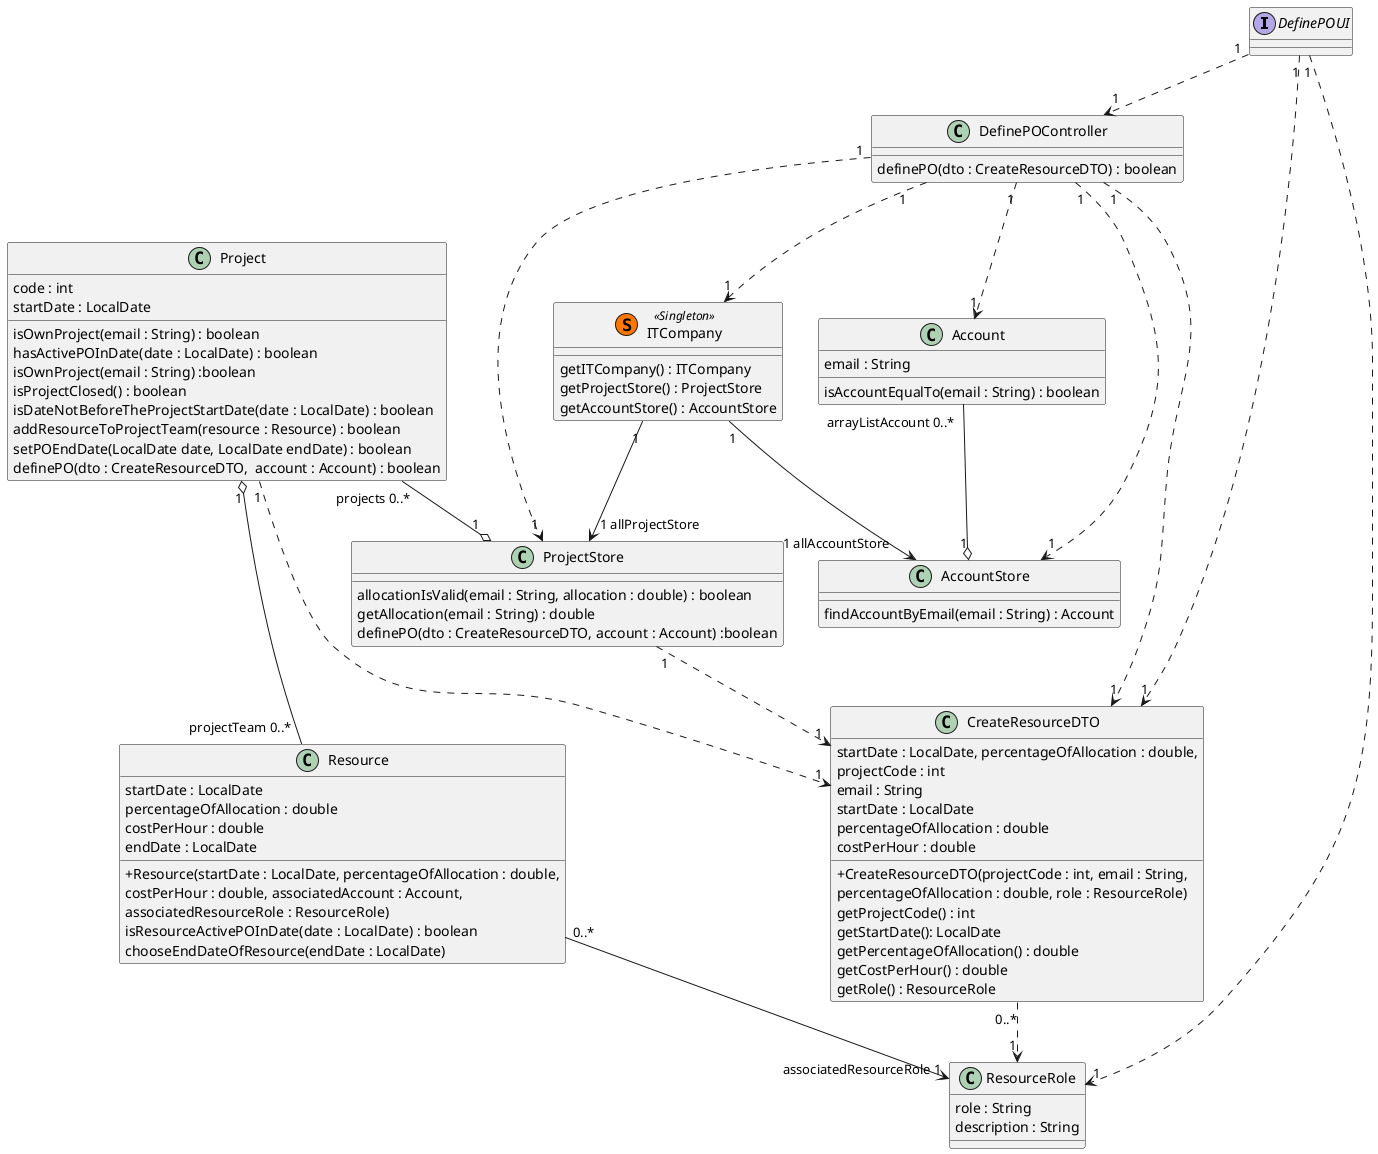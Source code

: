 @startuml
'https://plantuml.com/class-diagram
skinparam classAttributeIconSize 0

interface "DefinePOUI" as ui
class "DefinePOController" as ctrl {
definePO(dto : CreateResourceDTO) : boolean
}
class itc as "ITCompany" << (S,#FF7700) Singleton >>{
getITCompany() : ITCompany
getProjectStore() : ProjectStore
getAccountStore() : AccountStore
}
class "ProjectStore" as pstr{
allocationIsValid(email : String, allocation : double) : boolean
getAllocation(email : String) : double
definePO(dto : CreateResourceDTO, account : Account) :boolean

}
class "Project" as proj{
 code : int
 startDate : LocalDate


isOwnProject(email : String) : boolean
hasActivePOInDate(date : LocalDate) : boolean
isOwnProject(email : String) :boolean
isProjectClosed() : boolean
isDateNotBeforeTheProjectStartDate(date : LocalDate) : boolean
addResourceToProjectTeam(resource : Resource) : boolean
setPOEndDate(LocalDate date, LocalDate endDate) : boolean
definePO(dto : CreateResourceDTO,  account : Account) : boolean
}
class "AccountStore" as accstr{
findAccountByEmail(email : String) : Account
}
class "Account" as acc{
email : String

isAccountEqualTo(email : String) : boolean
}
class "Resource" as rsrc{
 startDate : LocalDate
 percentageOfAllocation : double
 costPerHour : double
endDate : LocalDate
+ Resource(startDate : LocalDate, percentageOfAllocation : double,
costPerHour : double, associatedAccount : Account, \nassociatedResourceRole : ResourceRole)
isResourceActivePOInDate(date : LocalDate) : boolean
chooseEndDateOfResource(endDate : LocalDate)
}
class "ResourceRole" as role{
role : String
description : String
}
class "CreateResourceDTO" as dto{
+CreateResourceDTO(projectCode : int, email : String,
startDate : LocalDate, percentageOfAllocation : double,
percentageOfAllocation : double, role : ResourceRole)
projectCode : int
email : String
startDate : LocalDate
percentageOfAllocation : double
costPerHour : double

getProjectCode() : int
getStartDate(): LocalDate
getPercentageOfAllocation() : double
getCostPerHour() : double
getRole() : ResourceRole

}

ui "1"-[dashed]->"1" ctrl
ui "1"-[dashed]->"1" role
ui "1"-[dashed]->"1" dto
ctrl "1"-[dashed]->"1" dto
ctrl "1"-[dashed]->"1" accstr
ctrl "1"-[dashed]->"1" acc
ctrl "1"-[dashed]->"1" pstr
proj "1"-[dashed]>"1" dto
acc "arrayListAccount 0..*" --o "1" accstr
pstr "1"-[dashed]->"1" dto
ctrl "1"-[dashed]->"1" itc
itc "1"-->"1 allProjectStore" pstr
itc "1"-->"1 allAccountStore " accstr
proj "projects 0..*"--o "1" pstr
proj "1" o-- "projectTeam 0..* " rsrc
rsrc "0..*"-->"associatedResourceRole 1" role
dto "0..*"-[dashed]->"1" role

@enduml